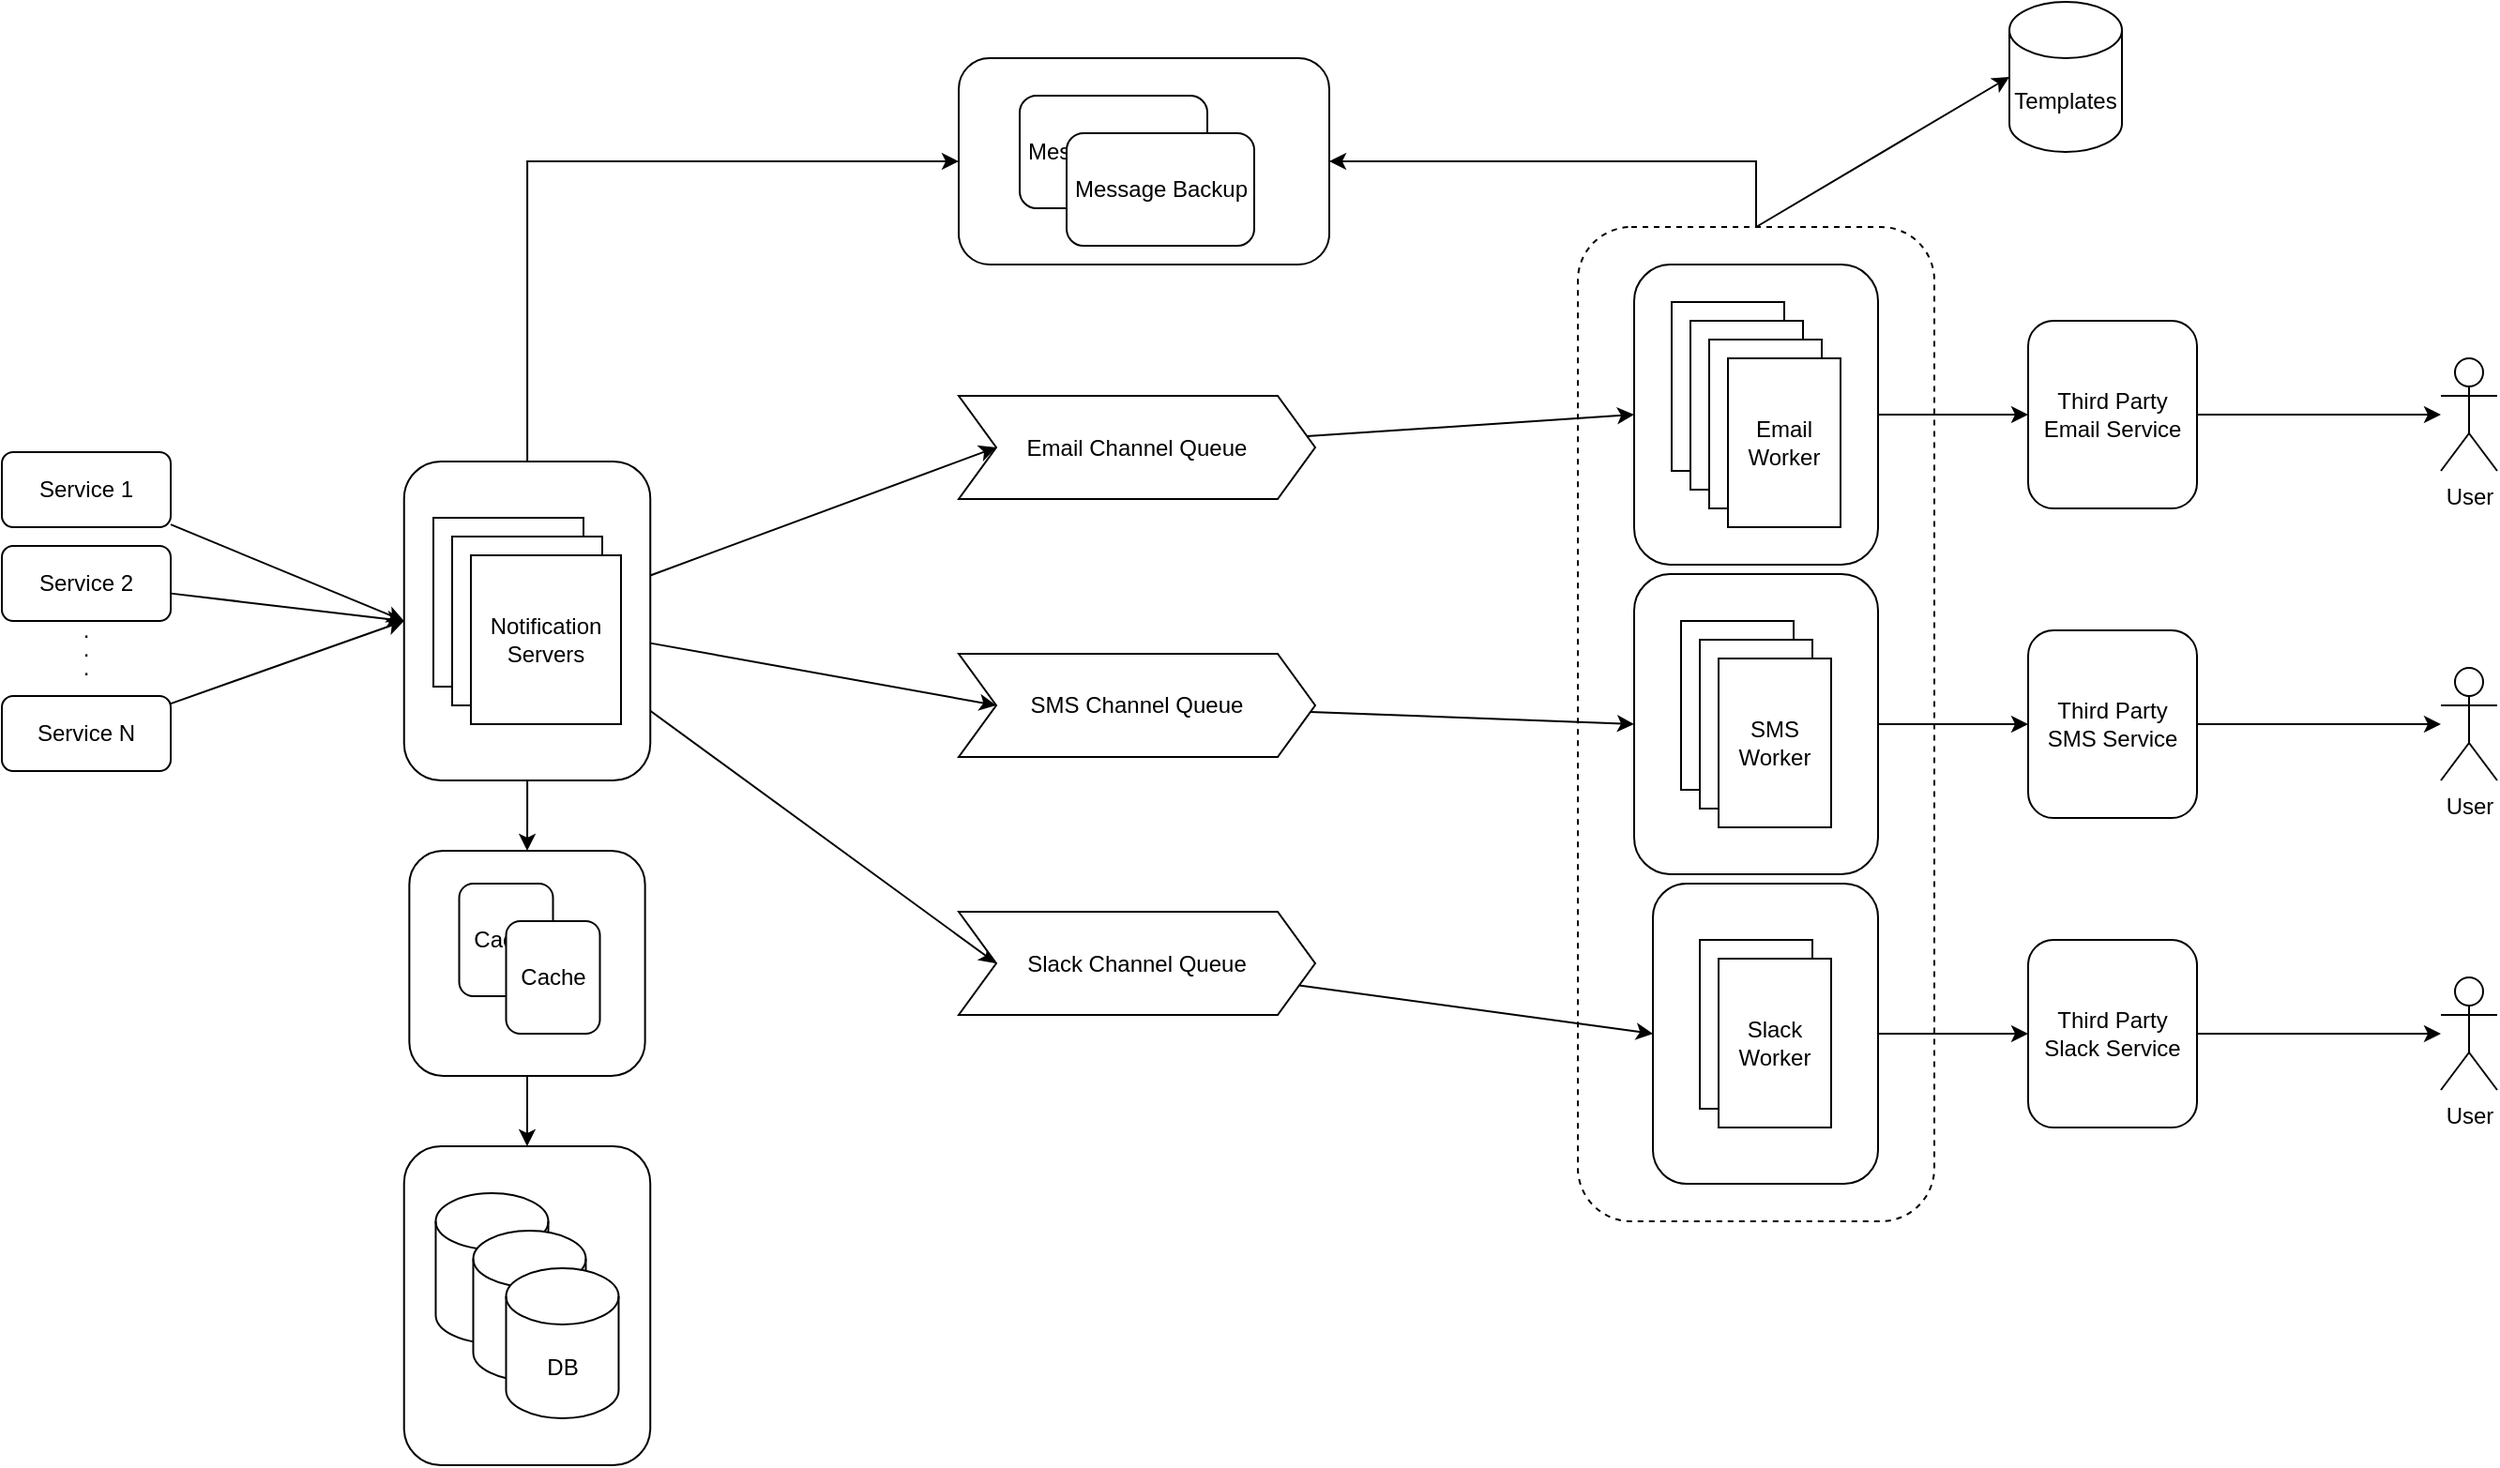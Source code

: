 <mxfile version="23.1.1" type="device">
  <diagram name="Page-1" id="dqFHzOwQlN4HEakyvcr4">
    <mxGraphModel dx="2004" dy="1155" grid="1" gridSize="10" guides="1" tooltips="1" connect="1" arrows="1" fold="1" page="1" pageScale="1" pageWidth="850" pageHeight="1100" math="0" shadow="0">
      <root>
        <mxCell id="0" />
        <mxCell id="1" parent="0" />
        <mxCell id="XV-12P_lJlPnXBhHB6Hm-90" style="edgeStyle=orthogonalEdgeStyle;rounded=0;orthogonalLoop=1;jettySize=auto;html=1;entryX=1;entryY=0.5;entryDx=0;entryDy=0;" edge="1" parent="1" source="XV-12P_lJlPnXBhHB6Hm-88" target="XV-12P_lJlPnXBhHB6Hm-61">
          <mxGeometry relative="1" as="geometry">
            <Array as="points">
              <mxPoint x="955" y="95" />
            </Array>
          </mxGeometry>
        </mxCell>
        <mxCell id="XV-12P_lJlPnXBhHB6Hm-88" value="" style="rounded=1;whiteSpace=wrap;html=1;dashed=1;fillColor=none;" vertex="1" parent="1">
          <mxGeometry x="860" y="130" width="190" height="530" as="geometry" />
        </mxCell>
        <mxCell id="XV-12P_lJlPnXBhHB6Hm-77" style="edgeStyle=orthogonalEdgeStyle;rounded=0;orthogonalLoop=1;jettySize=auto;html=1;entryX=0;entryY=0.5;entryDx=0;entryDy=0;" edge="1" parent="1" source="XV-12P_lJlPnXBhHB6Hm-70" target="XV-12P_lJlPnXBhHB6Hm-45">
          <mxGeometry relative="1" as="geometry" />
        </mxCell>
        <mxCell id="XV-12P_lJlPnXBhHB6Hm-70" value="" style="rounded=1;whiteSpace=wrap;html=1;" vertex="1" parent="1">
          <mxGeometry x="900" y="480" width="120" height="160" as="geometry" />
        </mxCell>
        <mxCell id="XV-12P_lJlPnXBhHB6Hm-76" style="edgeStyle=orthogonalEdgeStyle;rounded=0;orthogonalLoop=1;jettySize=auto;html=1;entryX=0;entryY=0.5;entryDx=0;entryDy=0;" edge="1" parent="1" source="XV-12P_lJlPnXBhHB6Hm-69" target="XV-12P_lJlPnXBhHB6Hm-44">
          <mxGeometry relative="1" as="geometry" />
        </mxCell>
        <mxCell id="XV-12P_lJlPnXBhHB6Hm-69" value="" style="rounded=1;whiteSpace=wrap;html=1;" vertex="1" parent="1">
          <mxGeometry x="890" y="315" width="130" height="160" as="geometry" />
        </mxCell>
        <mxCell id="XV-12P_lJlPnXBhHB6Hm-74" style="edgeStyle=orthogonalEdgeStyle;rounded=0;orthogonalLoop=1;jettySize=auto;html=1;" edge="1" parent="1" source="XV-12P_lJlPnXBhHB6Hm-68" target="XV-12P_lJlPnXBhHB6Hm-43">
          <mxGeometry relative="1" as="geometry" />
        </mxCell>
        <mxCell id="XV-12P_lJlPnXBhHB6Hm-68" value="" style="rounded=1;whiteSpace=wrap;html=1;" vertex="1" parent="1">
          <mxGeometry x="890" y="150" width="130" height="160" as="geometry" />
        </mxCell>
        <mxCell id="XV-12P_lJlPnXBhHB6Hm-61" value="" style="rounded=1;whiteSpace=wrap;html=1;" vertex="1" parent="1">
          <mxGeometry x="530" y="40" width="197.5" height="110" as="geometry" />
        </mxCell>
        <mxCell id="XV-12P_lJlPnXBhHB6Hm-57" value="" style="rounded=1;whiteSpace=wrap;html=1;" vertex="1" parent="1">
          <mxGeometry x="234.36" y="620" width="131.25" height="170" as="geometry" />
        </mxCell>
        <mxCell id="XV-12P_lJlPnXBhHB6Hm-59" style="edgeStyle=orthogonalEdgeStyle;rounded=0;orthogonalLoop=1;jettySize=auto;html=1;entryX=0.5;entryY=0;entryDx=0;entryDy=0;" edge="1" parent="1" source="XV-12P_lJlPnXBhHB6Hm-56" target="XV-12P_lJlPnXBhHB6Hm-57">
          <mxGeometry relative="1" as="geometry" />
        </mxCell>
        <mxCell id="XV-12P_lJlPnXBhHB6Hm-56" value="" style="rounded=1;whiteSpace=wrap;html=1;" vertex="1" parent="1">
          <mxGeometry x="237.17" y="462.5" width="125.64" height="120" as="geometry" />
        </mxCell>
        <mxCell id="XV-12P_lJlPnXBhHB6Hm-58" style="edgeStyle=orthogonalEdgeStyle;rounded=0;orthogonalLoop=1;jettySize=auto;html=1;" edge="1" parent="1" source="XV-12P_lJlPnXBhHB6Hm-50" target="XV-12P_lJlPnXBhHB6Hm-56">
          <mxGeometry relative="1" as="geometry" />
        </mxCell>
        <mxCell id="XV-12P_lJlPnXBhHB6Hm-64" style="rounded=0;orthogonalLoop=1;jettySize=auto;html=1;entryX=0;entryY=0.5;entryDx=0;entryDy=0;" edge="1" parent="1" source="XV-12P_lJlPnXBhHB6Hm-50" target="XV-12P_lJlPnXBhHB6Hm-9">
          <mxGeometry relative="1" as="geometry" />
        </mxCell>
        <mxCell id="XV-12P_lJlPnXBhHB6Hm-66" style="rounded=0;orthogonalLoop=1;jettySize=auto;html=1;entryX=0;entryY=0.5;entryDx=0;entryDy=0;" edge="1" parent="1" source="XV-12P_lJlPnXBhHB6Hm-50" target="XV-12P_lJlPnXBhHB6Hm-22">
          <mxGeometry relative="1" as="geometry" />
        </mxCell>
        <mxCell id="XV-12P_lJlPnXBhHB6Hm-91" style="edgeStyle=orthogonalEdgeStyle;rounded=0;orthogonalLoop=1;jettySize=auto;html=1;entryX=0;entryY=0.5;entryDx=0;entryDy=0;" edge="1" parent="1" source="XV-12P_lJlPnXBhHB6Hm-50" target="XV-12P_lJlPnXBhHB6Hm-61">
          <mxGeometry relative="1" as="geometry">
            <Array as="points">
              <mxPoint x="300" y="95" />
            </Array>
          </mxGeometry>
        </mxCell>
        <mxCell id="XV-12P_lJlPnXBhHB6Hm-50" value="" style="rounded=1;whiteSpace=wrap;html=1;" vertex="1" parent="1">
          <mxGeometry x="234.37" y="255" width="131.25" height="170" as="geometry" />
        </mxCell>
        <mxCell id="XV-12P_lJlPnXBhHB6Hm-52" style="rounded=0;orthogonalLoop=1;jettySize=auto;html=1;entryX=0;entryY=0.5;entryDx=0;entryDy=0;" edge="1" parent="1" source="XV-12P_lJlPnXBhHB6Hm-1" target="XV-12P_lJlPnXBhHB6Hm-50">
          <mxGeometry relative="1" as="geometry" />
        </mxCell>
        <mxCell id="XV-12P_lJlPnXBhHB6Hm-1" value="Service 1" style="rounded=1;whiteSpace=wrap;html=1;" vertex="1" parent="1">
          <mxGeometry x="20" y="250" width="90" height="40" as="geometry" />
        </mxCell>
        <mxCell id="XV-12P_lJlPnXBhHB6Hm-53" style="rounded=0;orthogonalLoop=1;jettySize=auto;html=1;entryX=0;entryY=0.5;entryDx=0;entryDy=0;" edge="1" parent="1" source="XV-12P_lJlPnXBhHB6Hm-2" target="XV-12P_lJlPnXBhHB6Hm-50">
          <mxGeometry relative="1" as="geometry" />
        </mxCell>
        <mxCell id="XV-12P_lJlPnXBhHB6Hm-2" value="Service 2" style="rounded=1;whiteSpace=wrap;html=1;" vertex="1" parent="1">
          <mxGeometry x="20" y="300" width="90" height="40" as="geometry" />
        </mxCell>
        <mxCell id="XV-12P_lJlPnXBhHB6Hm-54" style="rounded=0;orthogonalLoop=1;jettySize=auto;html=1;entryX=0;entryY=0.5;entryDx=0;entryDy=0;" edge="1" parent="1" source="XV-12P_lJlPnXBhHB6Hm-3" target="XV-12P_lJlPnXBhHB6Hm-50">
          <mxGeometry relative="1" as="geometry" />
        </mxCell>
        <mxCell id="XV-12P_lJlPnXBhHB6Hm-3" value="Service N" style="rounded=1;whiteSpace=wrap;html=1;" vertex="1" parent="1">
          <mxGeometry x="20" y="380" width="90" height="40" as="geometry" />
        </mxCell>
        <mxCell id="XV-12P_lJlPnXBhHB6Hm-4" value="." style="text;html=1;strokeColor=none;fillColor=none;align=center;verticalAlign=middle;whiteSpace=wrap;rounded=0;" vertex="1" parent="1">
          <mxGeometry x="35" y="330" width="60" height="30" as="geometry" />
        </mxCell>
        <mxCell id="XV-12P_lJlPnXBhHB6Hm-5" value="." style="text;html=1;strokeColor=none;fillColor=none;align=center;verticalAlign=middle;whiteSpace=wrap;rounded=0;" vertex="1" parent="1">
          <mxGeometry x="35" y="340" width="60" height="30" as="geometry" />
        </mxCell>
        <mxCell id="XV-12P_lJlPnXBhHB6Hm-6" value="." style="text;html=1;strokeColor=none;fillColor=none;align=center;verticalAlign=middle;whiteSpace=wrap;rounded=0;" vertex="1" parent="1">
          <mxGeometry x="35" y="350" width="60" height="30" as="geometry" />
        </mxCell>
        <mxCell id="XV-12P_lJlPnXBhHB6Hm-8" value="DB" style="shape=cylinder3;whiteSpace=wrap;html=1;boundedLbl=1;backgroundOutline=1;size=15;" vertex="1" parent="1">
          <mxGeometry x="251.24" y="645" width="60" height="80" as="geometry" />
        </mxCell>
        <mxCell id="XV-12P_lJlPnXBhHB6Hm-71" style="rounded=0;orthogonalLoop=1;jettySize=auto;html=1;entryX=0;entryY=0.5;entryDx=0;entryDy=0;" edge="1" parent="1" source="XV-12P_lJlPnXBhHB6Hm-9" target="XV-12P_lJlPnXBhHB6Hm-68">
          <mxGeometry relative="1" as="geometry" />
        </mxCell>
        <mxCell id="XV-12P_lJlPnXBhHB6Hm-9" value="Email Channel Queue" style="shape=step;perimeter=stepPerimeter;whiteSpace=wrap;html=1;fixedSize=1;" vertex="1" parent="1">
          <mxGeometry x="530" y="220" width="190" height="55" as="geometry" />
        </mxCell>
        <mxCell id="XV-12P_lJlPnXBhHB6Hm-12" value="Notification Servers" style="rounded=0;whiteSpace=wrap;html=1;" vertex="1" parent="1">
          <mxGeometry x="249.99" y="285" width="80" height="90" as="geometry" />
        </mxCell>
        <mxCell id="XV-12P_lJlPnXBhHB6Hm-13" value="Notification Servers" style="rounded=0;whiteSpace=wrap;html=1;" vertex="1" parent="1">
          <mxGeometry x="259.99" y="295" width="80" height="90" as="geometry" />
        </mxCell>
        <mxCell id="XV-12P_lJlPnXBhHB6Hm-14" value="Notification Servers" style="rounded=0;whiteSpace=wrap;html=1;" vertex="1" parent="1">
          <mxGeometry x="269.99" y="305" width="80" height="90" as="geometry" />
        </mxCell>
        <mxCell id="XV-12P_lJlPnXBhHB6Hm-16" value="DB" style="shape=cylinder3;whiteSpace=wrap;html=1;boundedLbl=1;backgroundOutline=1;size=15;" vertex="1" parent="1">
          <mxGeometry x="271.24" y="665" width="60" height="80" as="geometry" />
        </mxCell>
        <mxCell id="XV-12P_lJlPnXBhHB6Hm-17" value="DB" style="shape=cylinder3;whiteSpace=wrap;html=1;boundedLbl=1;backgroundOutline=1;size=15;" vertex="1" parent="1">
          <mxGeometry x="288.74" y="685" width="60" height="80" as="geometry" />
        </mxCell>
        <mxCell id="XV-12P_lJlPnXBhHB6Hm-19" value="Cache" style="rounded=1;whiteSpace=wrap;html=1;" vertex="1" parent="1">
          <mxGeometry x="263.75" y="480" width="50" height="60" as="geometry" />
        </mxCell>
        <mxCell id="XV-12P_lJlPnXBhHB6Hm-20" value="Cache" style="rounded=1;whiteSpace=wrap;html=1;" vertex="1" parent="1">
          <mxGeometry x="288.75" y="500" width="50" height="60" as="geometry" />
        </mxCell>
        <mxCell id="XV-12P_lJlPnXBhHB6Hm-72" style="rounded=0;orthogonalLoop=1;jettySize=auto;html=1;entryX=0;entryY=0.5;entryDx=0;entryDy=0;" edge="1" parent="1" source="XV-12P_lJlPnXBhHB6Hm-21" target="XV-12P_lJlPnXBhHB6Hm-69">
          <mxGeometry relative="1" as="geometry" />
        </mxCell>
        <mxCell id="XV-12P_lJlPnXBhHB6Hm-21" value="SMS Channel Queue" style="shape=step;perimeter=stepPerimeter;whiteSpace=wrap;html=1;fixedSize=1;" vertex="1" parent="1">
          <mxGeometry x="530" y="357.5" width="190" height="55" as="geometry" />
        </mxCell>
        <mxCell id="XV-12P_lJlPnXBhHB6Hm-73" style="rounded=0;orthogonalLoop=1;jettySize=auto;html=1;entryX=0;entryY=0.5;entryDx=0;entryDy=0;" edge="1" parent="1" source="XV-12P_lJlPnXBhHB6Hm-22" target="XV-12P_lJlPnXBhHB6Hm-70">
          <mxGeometry relative="1" as="geometry" />
        </mxCell>
        <mxCell id="XV-12P_lJlPnXBhHB6Hm-22" value="Slack Channel Queue" style="shape=step;perimeter=stepPerimeter;whiteSpace=wrap;html=1;fixedSize=1;" vertex="1" parent="1">
          <mxGeometry x="530" y="495" width="190" height="55" as="geometry" />
        </mxCell>
        <mxCell id="XV-12P_lJlPnXBhHB6Hm-25" value="Message Backup" style="rounded=1;whiteSpace=wrap;html=1;" vertex="1" parent="1">
          <mxGeometry x="562.5" y="60" width="100" height="60" as="geometry" />
        </mxCell>
        <mxCell id="XV-12P_lJlPnXBhHB6Hm-26" value="Message Backup" style="rounded=1;whiteSpace=wrap;html=1;" vertex="1" parent="1">
          <mxGeometry x="587.5" y="80" width="100" height="60" as="geometry" />
        </mxCell>
        <mxCell id="XV-12P_lJlPnXBhHB6Hm-31" value="SMS Worker" style="rounded=0;whiteSpace=wrap;html=1;" vertex="1" parent="1">
          <mxGeometry x="915" y="340" width="60" height="90" as="geometry" />
        </mxCell>
        <mxCell id="XV-12P_lJlPnXBhHB6Hm-33" value="SMS Worker" style="rounded=0;whiteSpace=wrap;html=1;" vertex="1" parent="1">
          <mxGeometry x="925" y="350" width="60" height="90" as="geometry" />
        </mxCell>
        <mxCell id="XV-12P_lJlPnXBhHB6Hm-34" value="&lt;div&gt;Email Worker&lt;/div&gt;" style="rounded=0;whiteSpace=wrap;html=1;" vertex="1" parent="1">
          <mxGeometry x="910" y="170" width="60" height="90" as="geometry" />
        </mxCell>
        <mxCell id="XV-12P_lJlPnXBhHB6Hm-35" value="&lt;div&gt;Email Worker&lt;/div&gt;" style="rounded=0;whiteSpace=wrap;html=1;" vertex="1" parent="1">
          <mxGeometry x="920" y="180" width="60" height="90" as="geometry" />
        </mxCell>
        <mxCell id="XV-12P_lJlPnXBhHB6Hm-36" value="&lt;div&gt;Email Worker&lt;/div&gt;" style="rounded=0;whiteSpace=wrap;html=1;" vertex="1" parent="1">
          <mxGeometry x="930" y="190" width="60" height="90" as="geometry" />
        </mxCell>
        <mxCell id="XV-12P_lJlPnXBhHB6Hm-37" value="&lt;div&gt;Slack Worker&lt;/div&gt;" style="rounded=0;whiteSpace=wrap;html=1;" vertex="1" parent="1">
          <mxGeometry x="925" y="510" width="60" height="90" as="geometry" />
        </mxCell>
        <mxCell id="XV-12P_lJlPnXBhHB6Hm-40" value="&lt;div&gt;Slack Worker&lt;/div&gt;" style="rounded=0;whiteSpace=wrap;html=1;" vertex="1" parent="1">
          <mxGeometry x="935" y="520" width="60" height="90" as="geometry" />
        </mxCell>
        <mxCell id="XV-12P_lJlPnXBhHB6Hm-41" value="&lt;div&gt;Email Worker&lt;/div&gt;" style="rounded=0;whiteSpace=wrap;html=1;" vertex="1" parent="1">
          <mxGeometry x="940" y="200" width="60" height="90" as="geometry" />
        </mxCell>
        <mxCell id="XV-12P_lJlPnXBhHB6Hm-42" value="SMS Worker" style="rounded=0;whiteSpace=wrap;html=1;" vertex="1" parent="1">
          <mxGeometry x="935" y="360" width="60" height="90" as="geometry" />
        </mxCell>
        <mxCell id="XV-12P_lJlPnXBhHB6Hm-78" style="edgeStyle=orthogonalEdgeStyle;rounded=0;orthogonalLoop=1;jettySize=auto;html=1;" edge="1" parent="1" source="XV-12P_lJlPnXBhHB6Hm-43" target="XV-12P_lJlPnXBhHB6Hm-46">
          <mxGeometry relative="1" as="geometry" />
        </mxCell>
        <mxCell id="XV-12P_lJlPnXBhHB6Hm-43" value="Third Party Email Service" style="rounded=1;whiteSpace=wrap;html=1;" vertex="1" parent="1">
          <mxGeometry x="1100" y="180" width="90" height="100" as="geometry" />
        </mxCell>
        <mxCell id="XV-12P_lJlPnXBhHB6Hm-83" style="edgeStyle=orthogonalEdgeStyle;rounded=0;orthogonalLoop=1;jettySize=auto;html=1;" edge="1" parent="1" source="XV-12P_lJlPnXBhHB6Hm-44" target="XV-12P_lJlPnXBhHB6Hm-47">
          <mxGeometry relative="1" as="geometry" />
        </mxCell>
        <mxCell id="XV-12P_lJlPnXBhHB6Hm-44" value="Third Party SMS Service" style="rounded=1;whiteSpace=wrap;html=1;" vertex="1" parent="1">
          <mxGeometry x="1100" y="345" width="90" height="100" as="geometry" />
        </mxCell>
        <mxCell id="XV-12P_lJlPnXBhHB6Hm-82" style="edgeStyle=orthogonalEdgeStyle;rounded=0;orthogonalLoop=1;jettySize=auto;html=1;" edge="1" parent="1" source="XV-12P_lJlPnXBhHB6Hm-45" target="XV-12P_lJlPnXBhHB6Hm-49">
          <mxGeometry relative="1" as="geometry" />
        </mxCell>
        <mxCell id="XV-12P_lJlPnXBhHB6Hm-45" value="Third Party Slack Service" style="rounded=1;whiteSpace=wrap;html=1;" vertex="1" parent="1">
          <mxGeometry x="1100" y="510" width="90" height="100" as="geometry" />
        </mxCell>
        <mxCell id="XV-12P_lJlPnXBhHB6Hm-46" value="User" style="shape=umlActor;verticalLabelPosition=bottom;verticalAlign=top;html=1;outlineConnect=0;" vertex="1" parent="1">
          <mxGeometry x="1320" y="200" width="30" height="60" as="geometry" />
        </mxCell>
        <mxCell id="XV-12P_lJlPnXBhHB6Hm-47" value="User" style="shape=umlActor;verticalLabelPosition=bottom;verticalAlign=top;html=1;outlineConnect=0;" vertex="1" parent="1">
          <mxGeometry x="1320" y="365" width="30" height="60" as="geometry" />
        </mxCell>
        <mxCell id="XV-12P_lJlPnXBhHB6Hm-49" value="User" style="shape=umlActor;verticalLabelPosition=bottom;verticalAlign=top;html=1;outlineConnect=0;" vertex="1" parent="1">
          <mxGeometry x="1320" y="530" width="30" height="60" as="geometry" />
        </mxCell>
        <mxCell id="XV-12P_lJlPnXBhHB6Hm-65" style="rounded=0;orthogonalLoop=1;jettySize=auto;html=1;entryX=0;entryY=0.5;entryDx=0;entryDy=0;" edge="1" parent="1" source="XV-12P_lJlPnXBhHB6Hm-50" target="XV-12P_lJlPnXBhHB6Hm-21">
          <mxGeometry relative="1" as="geometry">
            <mxPoint x="544" y="386" as="targetPoint" />
          </mxGeometry>
        </mxCell>
        <mxCell id="XV-12P_lJlPnXBhHB6Hm-86" value="Templates" style="shape=cylinder3;whiteSpace=wrap;html=1;boundedLbl=1;backgroundOutline=1;size=15;" vertex="1" parent="1">
          <mxGeometry x="1090" y="10" width="60" height="80" as="geometry" />
        </mxCell>
        <mxCell id="XV-12P_lJlPnXBhHB6Hm-93" style="rounded=0;orthogonalLoop=1;jettySize=auto;html=1;entryX=0;entryY=0.5;entryDx=0;entryDy=0;entryPerimeter=0;exitX=0.5;exitY=0;exitDx=0;exitDy=0;" edge="1" parent="1" source="XV-12P_lJlPnXBhHB6Hm-88" target="XV-12P_lJlPnXBhHB6Hm-86">
          <mxGeometry relative="1" as="geometry" />
        </mxCell>
      </root>
    </mxGraphModel>
  </diagram>
</mxfile>
